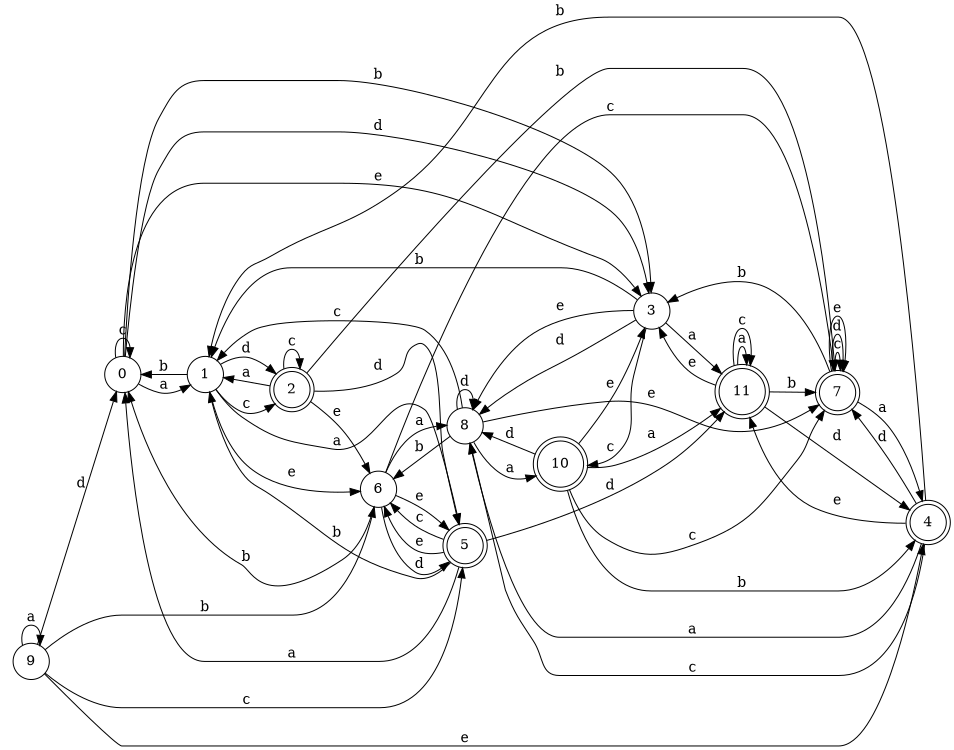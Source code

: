 digraph n10_10 {
__start0 [label="" shape="none"];

rankdir=LR;
size="8,5";

s0 [style="filled", color="black", fillcolor="white" shape="circle", label="0"];
s1 [style="filled", color="black", fillcolor="white" shape="circle", label="1"];
s2 [style="rounded,filled", color="black", fillcolor="white" shape="doublecircle", label="2"];
s3 [style="filled", color="black", fillcolor="white" shape="circle", label="3"];
s4 [style="rounded,filled", color="black", fillcolor="white" shape="doublecircle", label="4"];
s5 [style="rounded,filled", color="black", fillcolor="white" shape="doublecircle", label="5"];
s6 [style="filled", color="black", fillcolor="white" shape="circle", label="6"];
s7 [style="rounded,filled", color="black", fillcolor="white" shape="doublecircle", label="7"];
s8 [style="filled", color="black", fillcolor="white" shape="circle", label="8"];
s9 [style="filled", color="black", fillcolor="white" shape="circle", label="9"];
s10 [style="rounded,filled", color="black", fillcolor="white" shape="doublecircle", label="10"];
s11 [style="rounded,filled", color="black", fillcolor="white" shape="doublecircle", label="11"];
s0 -> s1 [label="a"];
s0 -> s3 [label="b"];
s0 -> s0 [label="c"];
s0 -> s3 [label="d"];
s0 -> s3 [label="e"];
s1 -> s5 [label="a"];
s1 -> s0 [label="b"];
s1 -> s2 [label="c"];
s1 -> s2 [label="d"];
s1 -> s6 [label="e"];
s2 -> s1 [label="a"];
s2 -> s7 [label="b"];
s2 -> s2 [label="c"];
s2 -> s5 [label="d"];
s2 -> s6 [label="e"];
s3 -> s11 [label="a"];
s3 -> s1 [label="b"];
s3 -> s10 [label="c"];
s3 -> s8 [label="d"];
s3 -> s8 [label="e"];
s4 -> s8 [label="a"];
s4 -> s1 [label="b"];
s4 -> s8 [label="c"];
s4 -> s7 [label="d"];
s4 -> s11 [label="e"];
s5 -> s0 [label="a"];
s5 -> s1 [label="b"];
s5 -> s6 [label="c"];
s5 -> s11 [label="d"];
s5 -> s6 [label="e"];
s6 -> s8 [label="a"];
s6 -> s0 [label="b"];
s6 -> s7 [label="c"];
s6 -> s5 [label="d"];
s6 -> s5 [label="e"];
s7 -> s4 [label="a"];
s7 -> s3 [label="b"];
s7 -> s7 [label="c"];
s7 -> s7 [label="d"];
s7 -> s7 [label="e"];
s8 -> s10 [label="a"];
s8 -> s6 [label="b"];
s8 -> s1 [label="c"];
s8 -> s8 [label="d"];
s8 -> s7 [label="e"];
s9 -> s9 [label="a"];
s9 -> s6 [label="b"];
s9 -> s5 [label="c"];
s9 -> s0 [label="d"];
s9 -> s4 [label="e"];
s10 -> s11 [label="a"];
s10 -> s4 [label="b"];
s10 -> s7 [label="c"];
s10 -> s8 [label="d"];
s10 -> s3 [label="e"];
s11 -> s11 [label="a"];
s11 -> s7 [label="b"];
s11 -> s11 [label="c"];
s11 -> s4 [label="d"];
s11 -> s3 [label="e"];

}